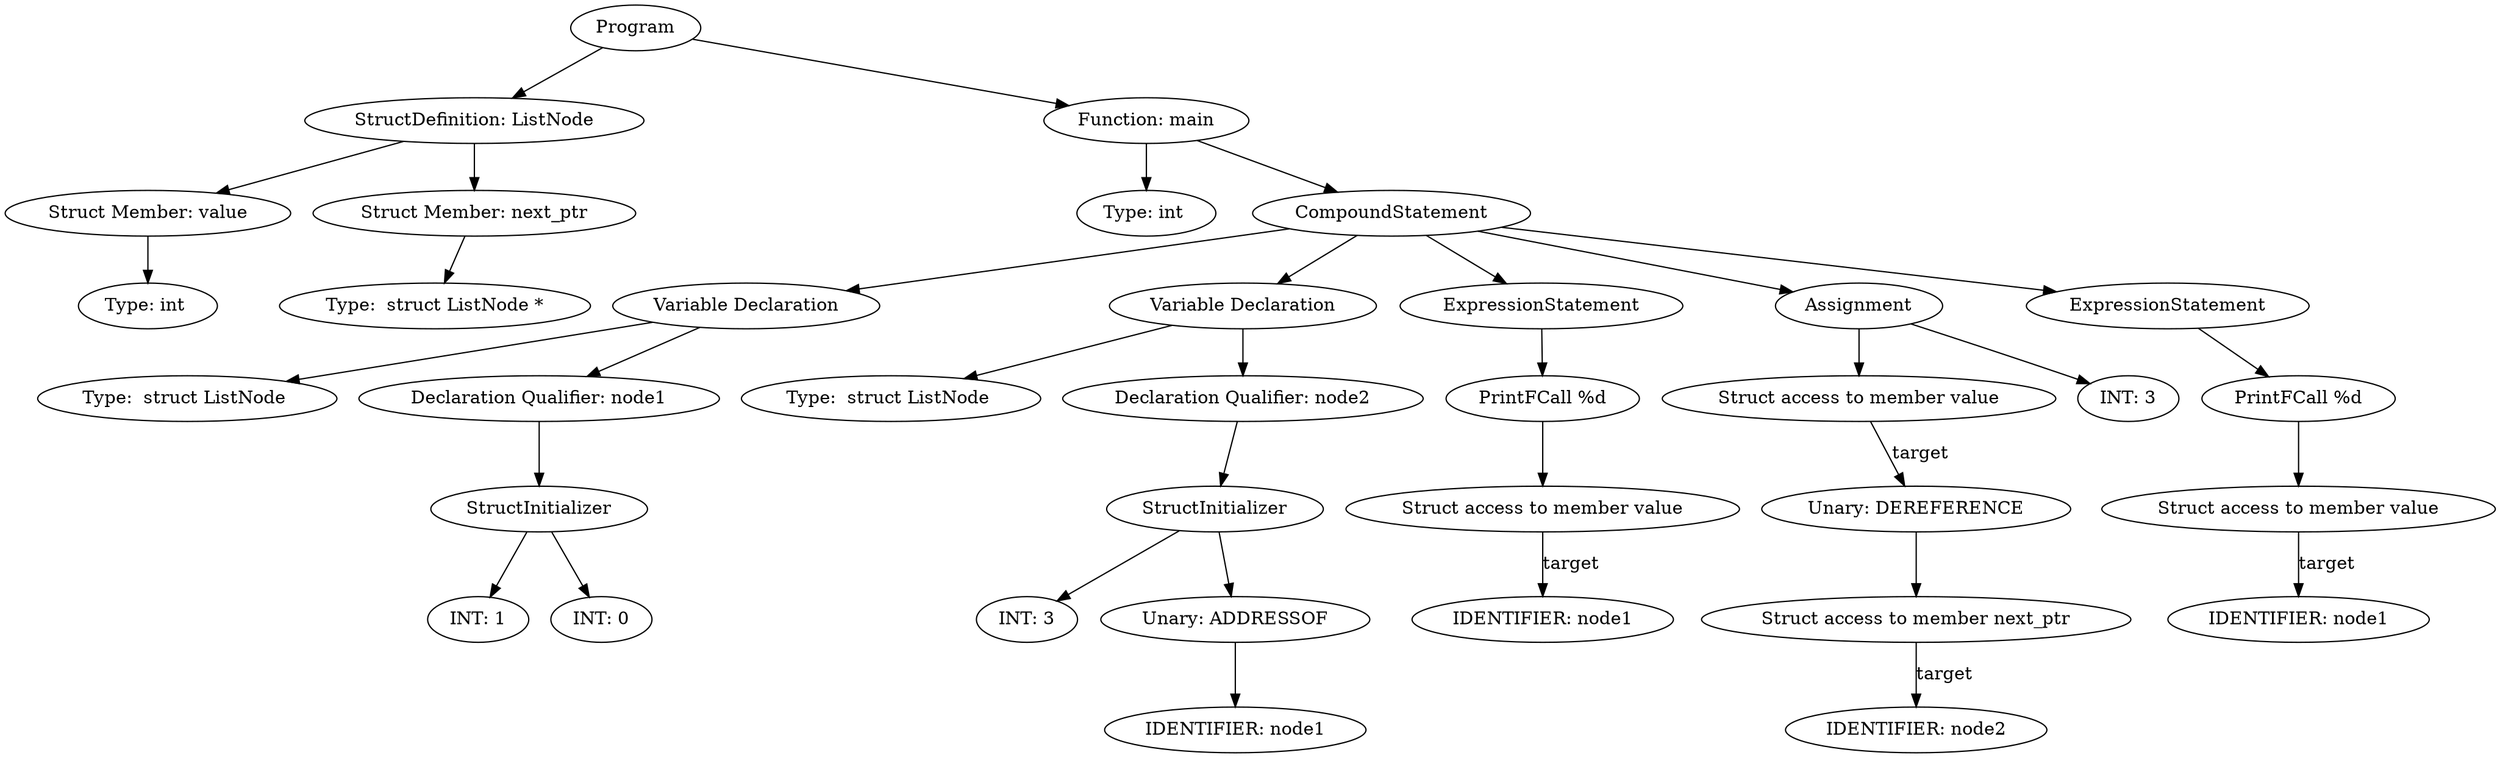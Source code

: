 digraph ExpressionGraph {
4487200144 [label="Program"];
4487200144 -> 4486778512;
4486778512 [label="StructDefinition: ListNode"];
4487199120 [label="Struct Member: value"];
4487080528 [label="Type: int "];
4487199120 -> 4487080528;
4486778512 -> 4487199120;
4487195024 [label="Struct Member: next_ptr"];
4487198544 [label="Type:  struct ListNode *"];
4487195024 -> 4487198544;
4486778512 -> 4487195024;
4487200144 -> 4487196112;
4487196112 [label="Function: main"];
4487196112 -> 4487198864;
4487198864 [label="Type: int "];
4487196112 -> 4486716368;
4486716368 [label="CompoundStatement"];
4486716368 -> 4478946768;
4478946768 [label="Variable Declaration"];
4478946768 -> 4487274832;
4487274832 [label="Type:  struct ListNode "];
4478946768 -> 4487271760;
4487271760 [label="Declaration Qualifier: node1"];
4487271760 -> 4487280336;
4487280336 [label="StructInitializer"];
4487274704 [label="INT: 1"];
4487280336 -> 4487274704;
4487274640 [label="INT: 0"];
4487280336 -> 4487274640;
4486716368 -> 4487277584;
4487277584 [label="Variable Declaration"];
4487277584 -> 4487271056;
4487271056 [label="Type:  struct ListNode "];
4487277584 -> 4487272592;
4487272592 [label="Declaration Qualifier: node2"];
4487272592 -> 4487272208;
4487272208 [label="StructInitializer"];
4487270992 [label="INT: 3"];
4487272208 -> 4487270992;
4487274576 [label="Unary: ADDRESSOF"];
4487274576 -> 4487270864;
4487270864 [label="IDENTIFIER: node1"];
4487272208 -> 4487274576;
4486716368 -> 4487278416;
4487278416 [label="ExpressionStatement"];
4487278416 -> 4487278736;
4487278736 [label="PrintFCall %d"];
4487278736 -> 4487277712;
4487277712 [label="Struct access to member value"];
4487271120 [label="IDENTIFIER: node1"];
4487277712 -> 4487271120 [label="target"];
4486716368 -> 4487273936;
4487273936 [label="Assignment"];
4487273936 -> 4487276496;
4487276496 [label="Struct access to member value"];
4487276048 [label="Unary: DEREFERENCE"];
4487276048 -> 4487276240;
4487276240 [label="Struct access to member next_ptr"];
4487276560 [label="IDENTIFIER: node2"];
4487276240 -> 4487276560 [label="target"];
4487276496 -> 4487276048 [label="target"];
4487273936 -> 4487276176;
4487276176 [label="INT: 3"];
4486716368 -> 4487273872;
4487273872 [label="ExpressionStatement"];
4487273872 -> 4487272784;
4487272784 [label="PrintFCall %d"];
4487272784 -> 4487273424;
4487273424 [label="Struct access to member value"];
4487273680 [label="IDENTIFIER: node1"];
4487273424 -> 4487273680 [label="target"];
}
